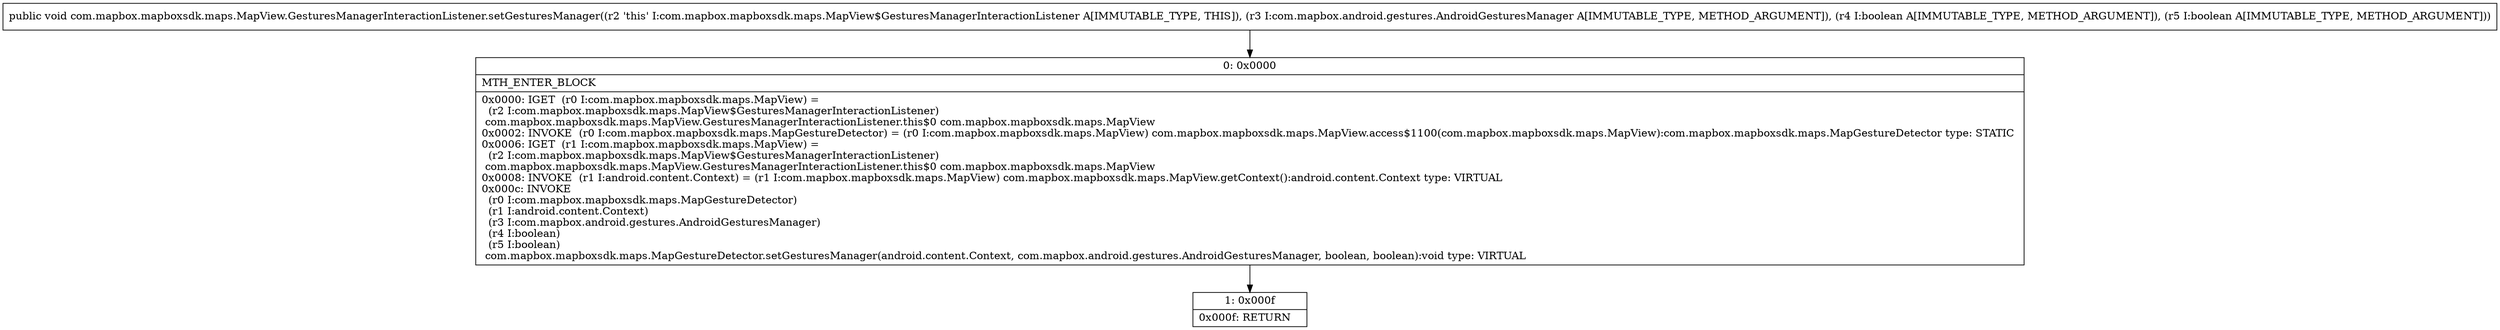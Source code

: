 digraph "CFG forcom.mapbox.mapboxsdk.maps.MapView.GesturesManagerInteractionListener.setGesturesManager(Lcom\/mapbox\/android\/gestures\/AndroidGesturesManager;ZZ)V" {
Node_0 [shape=record,label="{0\:\ 0x0000|MTH_ENTER_BLOCK\l|0x0000: IGET  (r0 I:com.mapbox.mapboxsdk.maps.MapView) = \l  (r2 I:com.mapbox.mapboxsdk.maps.MapView$GesturesManagerInteractionListener)\l com.mapbox.mapboxsdk.maps.MapView.GesturesManagerInteractionListener.this$0 com.mapbox.mapboxsdk.maps.MapView \l0x0002: INVOKE  (r0 I:com.mapbox.mapboxsdk.maps.MapGestureDetector) = (r0 I:com.mapbox.mapboxsdk.maps.MapView) com.mapbox.mapboxsdk.maps.MapView.access$1100(com.mapbox.mapboxsdk.maps.MapView):com.mapbox.mapboxsdk.maps.MapGestureDetector type: STATIC \l0x0006: IGET  (r1 I:com.mapbox.mapboxsdk.maps.MapView) = \l  (r2 I:com.mapbox.mapboxsdk.maps.MapView$GesturesManagerInteractionListener)\l com.mapbox.mapboxsdk.maps.MapView.GesturesManagerInteractionListener.this$0 com.mapbox.mapboxsdk.maps.MapView \l0x0008: INVOKE  (r1 I:android.content.Context) = (r1 I:com.mapbox.mapboxsdk.maps.MapView) com.mapbox.mapboxsdk.maps.MapView.getContext():android.content.Context type: VIRTUAL \l0x000c: INVOKE  \l  (r0 I:com.mapbox.mapboxsdk.maps.MapGestureDetector)\l  (r1 I:android.content.Context)\l  (r3 I:com.mapbox.android.gestures.AndroidGesturesManager)\l  (r4 I:boolean)\l  (r5 I:boolean)\l com.mapbox.mapboxsdk.maps.MapGestureDetector.setGesturesManager(android.content.Context, com.mapbox.android.gestures.AndroidGesturesManager, boolean, boolean):void type: VIRTUAL \l}"];
Node_1 [shape=record,label="{1\:\ 0x000f|0x000f: RETURN   \l}"];
MethodNode[shape=record,label="{public void com.mapbox.mapboxsdk.maps.MapView.GesturesManagerInteractionListener.setGesturesManager((r2 'this' I:com.mapbox.mapboxsdk.maps.MapView$GesturesManagerInteractionListener A[IMMUTABLE_TYPE, THIS]), (r3 I:com.mapbox.android.gestures.AndroidGesturesManager A[IMMUTABLE_TYPE, METHOD_ARGUMENT]), (r4 I:boolean A[IMMUTABLE_TYPE, METHOD_ARGUMENT]), (r5 I:boolean A[IMMUTABLE_TYPE, METHOD_ARGUMENT])) }"];
MethodNode -> Node_0;
Node_0 -> Node_1;
}

